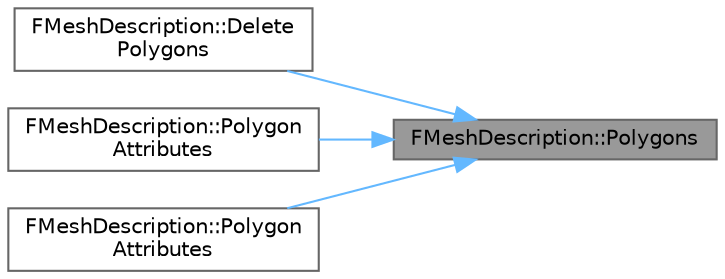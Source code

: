 digraph "FMeshDescription::Polygons"
{
 // INTERACTIVE_SVG=YES
 // LATEX_PDF_SIZE
  bgcolor="transparent";
  edge [fontname=Helvetica,fontsize=10,labelfontname=Helvetica,labelfontsize=10];
  node [fontname=Helvetica,fontsize=10,shape=box,height=0.2,width=0.4];
  rankdir="RL";
  Node1 [id="Node000001",label="FMeshDescription::Polygons",height=0.2,width=0.4,color="gray40", fillcolor="grey60", style="filled", fontcolor="black",tooltip=" "];
  Node1 -> Node2 [id="edge1_Node000001_Node000002",dir="back",color="steelblue1",style="solid",tooltip=" "];
  Node2 [id="Node000002",label="FMeshDescription::Delete\lPolygons",height=0.2,width=0.4,color="grey40", fillcolor="white", style="filled",URL="$da/d5f/structFMeshDescription.html#a54f4ab8622d8514927a518c3d9d5d35a",tooltip="Deletes polygons from the mesh and remove all orphaned polygon groups, vertex instances,..."];
  Node1 -> Node3 [id="edge2_Node000001_Node000003",dir="back",color="steelblue1",style="solid",tooltip=" "];
  Node3 [id="Node000003",label="FMeshDescription::Polygon\lAttributes",height=0.2,width=0.4,color="grey40", fillcolor="white", style="filled",URL="$da/d5f/structFMeshDescription.html#a971d016f22db176bca0cfa575490e438",tooltip=" "];
  Node1 -> Node4 [id="edge3_Node000001_Node000004",dir="back",color="steelblue1",style="solid",tooltip=" "];
  Node4 [id="Node000004",label="FMeshDescription::Polygon\lAttributes",height=0.2,width=0.4,color="grey40", fillcolor="white", style="filled",URL="$da/d5f/structFMeshDescription.html#a6d414861cbd22eba16a3a0787406c49f",tooltip=" "];
}

